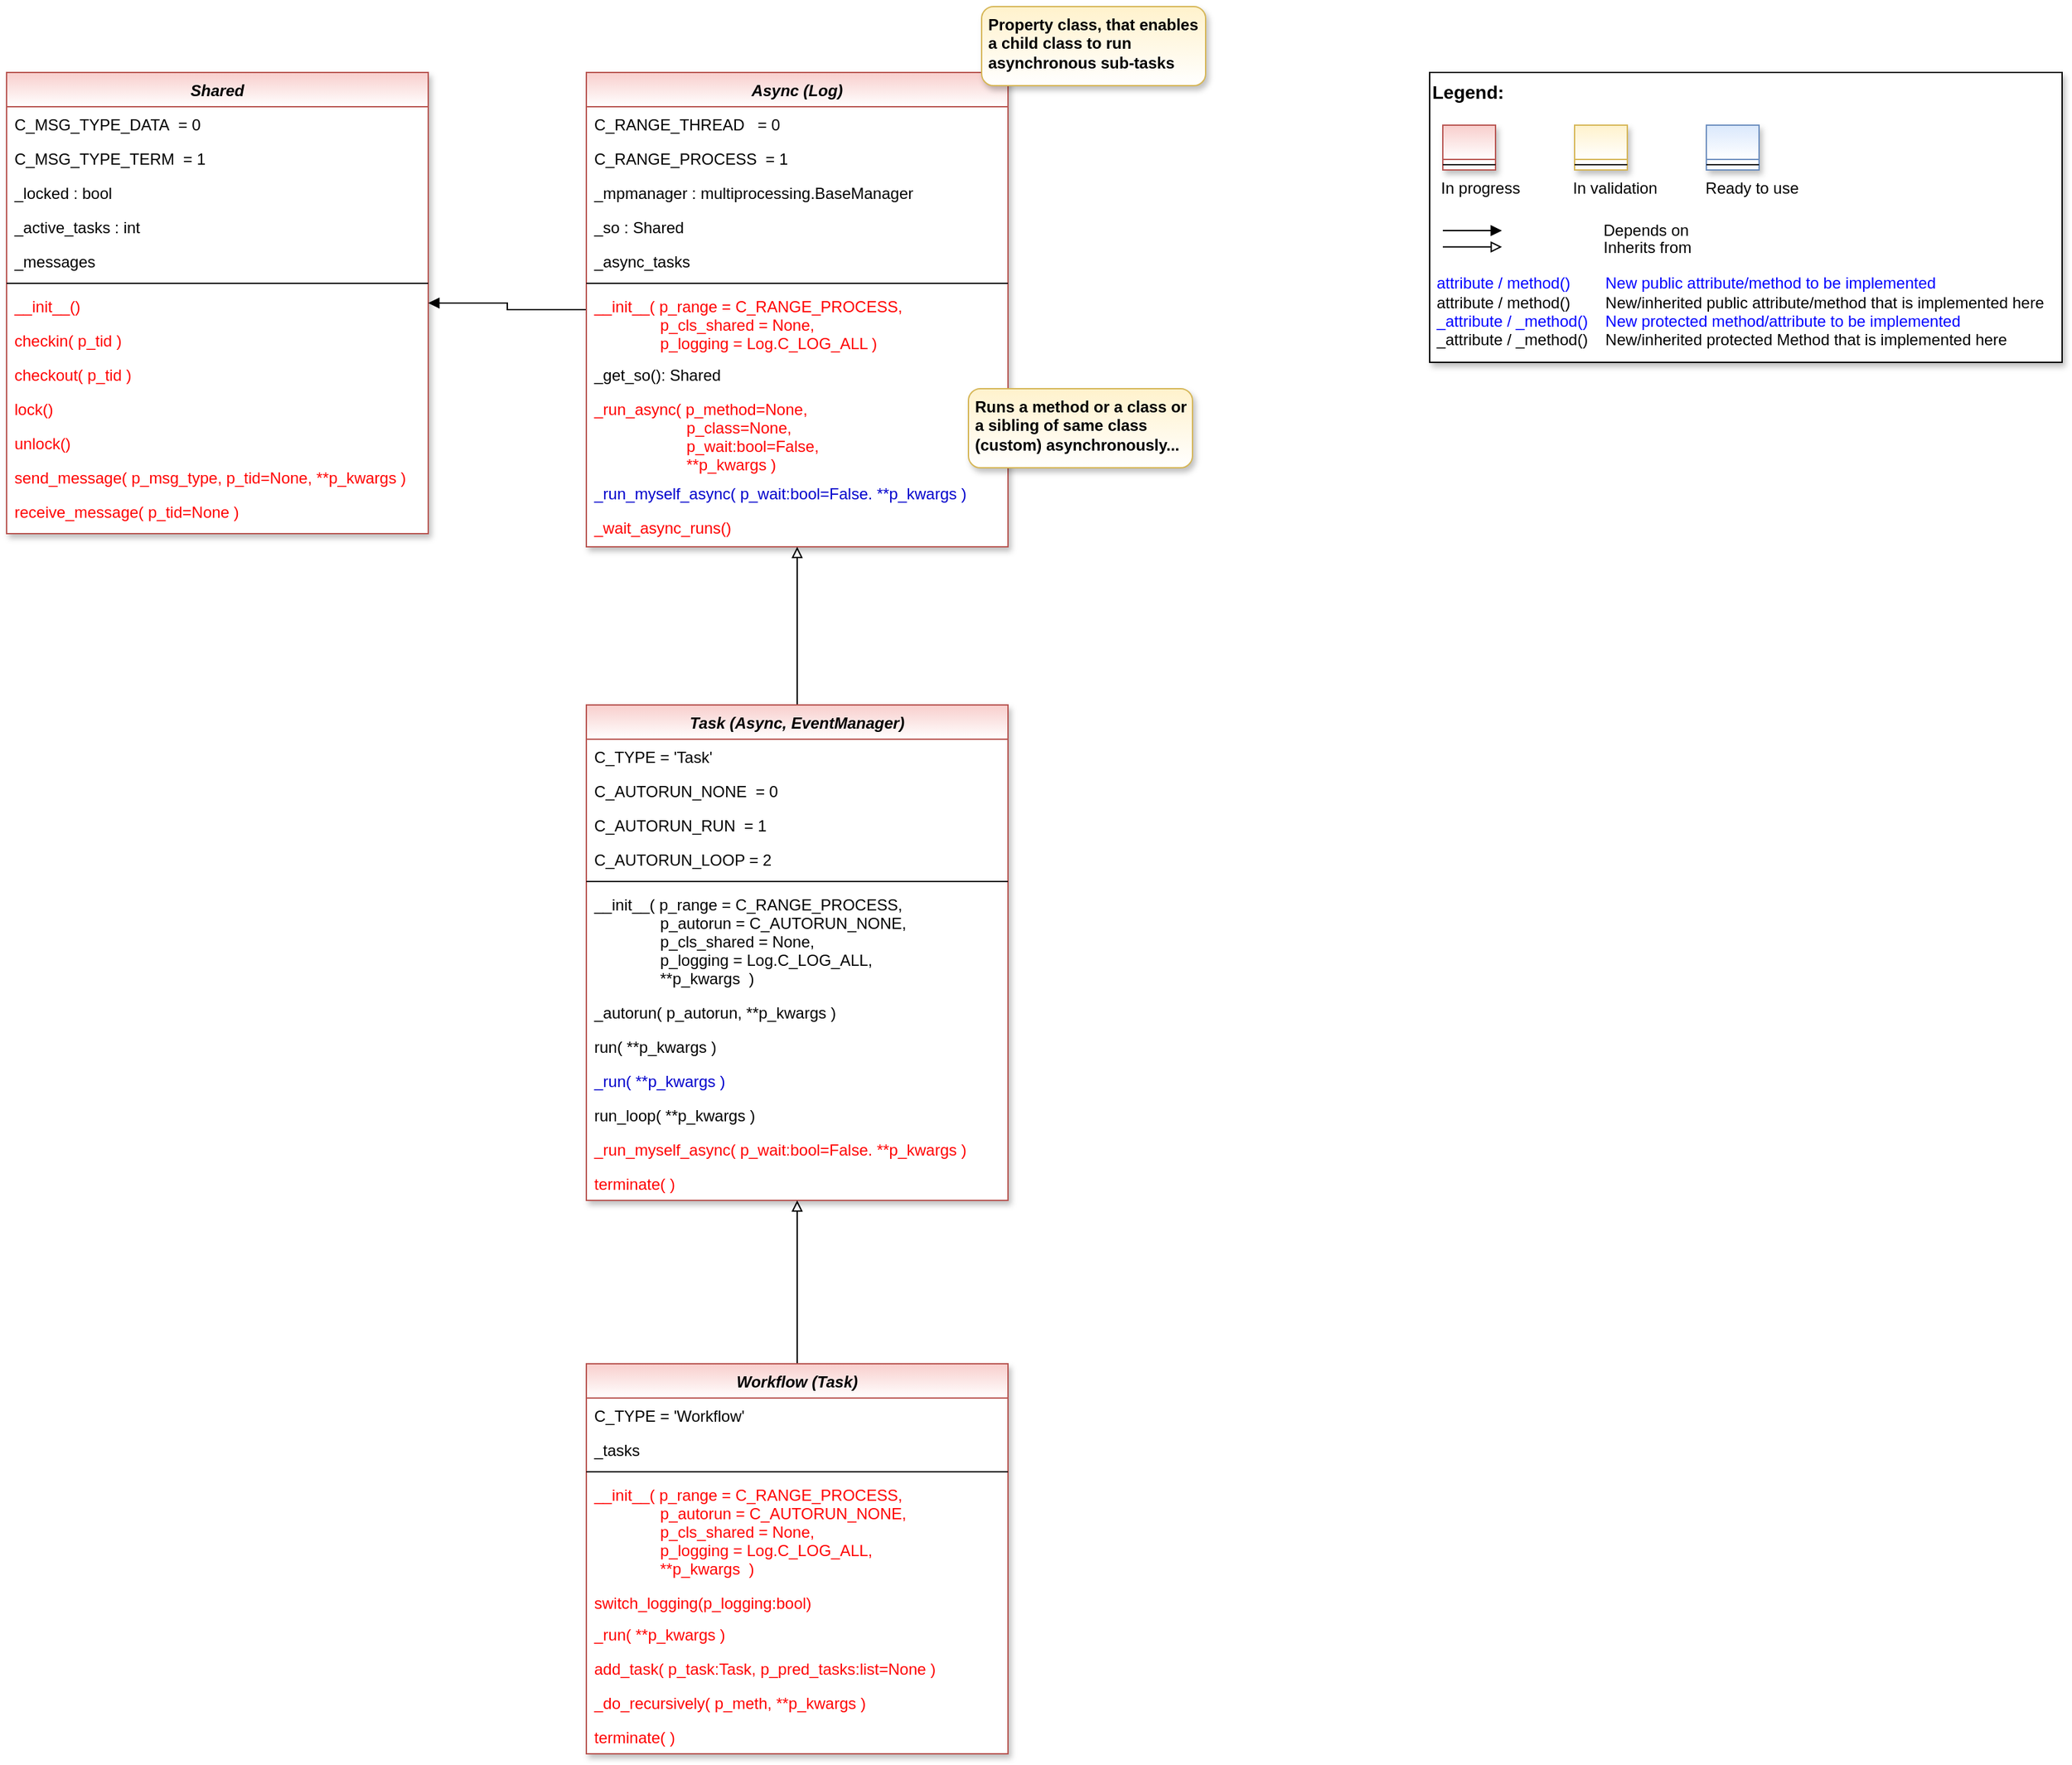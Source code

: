 <mxfile version="20.2.8" type="device"><diagram id="C5RBs43oDa-KdzZeNtuy" name="Page-1"><mxGraphModel dx="2856" dy="5937" grid="1" gridSize="10" guides="1" tooltips="1" connect="1" arrows="1" fold="1" page="1" pageScale="1" pageWidth="1654" pageHeight="2336" math="0" shadow="0"><root><mxCell id="WIyWlLk6GJQsqaUBKTNV-0"/><mxCell id="WIyWlLk6GJQsqaUBKTNV-1" parent="WIyWlLk6GJQsqaUBKTNV-0"/><mxCell id="HHrvhmsQsyEggMaAUGNa-10" value="" style="group" parent="WIyWlLk6GJQsqaUBKTNV-1" vertex="1" connectable="0"><mxGeometry x="1120" y="-4580" width="480" height="220" as="geometry"/></mxCell><mxCell id="HHrvhmsQsyEggMaAUGNa-11" value="&lt;font color=&quot;#000000&quot; size=&quot;1&quot;&gt;&lt;b style=&quot;font-size: 14px&quot;&gt;Legend:&lt;br&gt;&lt;/b&gt;&lt;/font&gt;&lt;br&gt;&lt;br&gt;&lt;br&gt;&lt;font color=&quot;#0000ff&quot; style=&quot;font-size: 6px&quot;&gt;&lt;br&gt;&lt;/font&gt;&lt;span style=&quot;color: rgb(0 , 0 , 0)&quot;&gt;&lt;font style=&quot;font-size: 4px&quot;&gt;&amp;nbsp; &amp;nbsp;&lt;/font&gt;&amp;nbsp;In progress&amp;nbsp; &amp;nbsp; &amp;nbsp; &amp;nbsp; &amp;nbsp; &amp;nbsp; In validation&amp;nbsp; &amp;nbsp; &amp;nbsp; &amp;nbsp; &amp;nbsp; &amp;nbsp;Ready to use&lt;/span&gt;&lt;font color=&quot;#000000&quot;&gt;&amp;nbsp;&lt;br&gt;&lt;/font&gt;&lt;font color=&quot;#0000ff&quot;&gt;&lt;br&gt;&lt;br&gt;&lt;br&gt;&lt;br&gt;&amp;nbsp;attribute / method()&amp;nbsp; &amp;nbsp; &amp;nbsp; &amp;nbsp; New public attribute/method to be implemented&lt;/font&gt;&lt;br&gt;&lt;font color=&quot;#000000&quot;&gt;&amp;nbsp;&lt;/font&gt;&lt;font color=&quot;#000000&quot;&gt;attribute / method()&lt;span&gt;&#9;&lt;/span&gt;&amp;nbsp; &amp;nbsp; &amp;nbsp; &amp;nbsp;New/inherited public attribute/method that is implemented here&lt;br&gt;&lt;/font&gt;&lt;font color=&quot;#0000ff&quot;&gt;&amp;nbsp;_attribute /&amp;nbsp;&lt;/font&gt;&lt;font color=&quot;#0000ff&quot;&gt;_method()&amp;nbsp; &amp;nbsp; New protected method/attribute to be implemented&lt;/font&gt;&lt;br&gt;&lt;font color=&quot;#000000&quot;&gt;&amp;nbsp;_attribute / _method()&amp;nbsp; &amp;nbsp; New/inherited protected Method that is implemented here&lt;br&gt;&lt;/font&gt;&lt;font color=&quot;#000000&quot;&gt;&lt;br&gt;&lt;br&gt;&lt;br&gt;&lt;br&gt;&lt;br&gt;&lt;/font&gt;" style="text;html=1;align=left;verticalAlign=top;whiteSpace=wrap;rounded=0;fontColor=#006600;strokeColor=#000000;shadow=1;fillColor=#ffffff;" parent="HHrvhmsQsyEggMaAUGNa-10" vertex="1"><mxGeometry width="480" height="220" as="geometry"/></mxCell><mxCell id="HHrvhmsQsyEggMaAUGNa-12" value="Depends on" style="endArrow=block;html=1;labelPosition=right;verticalLabelPosition=middle;align=left;verticalAlign=middle;endFill=1;fontSize=12;" parent="HHrvhmsQsyEggMaAUGNa-10" edge="1"><mxGeometry x="-1590" y="-2180" width="50" height="50" as="geometry"><mxPoint x="10.0" y="120.003" as="sourcePoint"/><mxPoint x="54.848" y="120.003" as="targetPoint"/><mxPoint x="98" as="offset"/><Array as="points"><mxPoint x="30" y="120"/></Array></mxGeometry></mxCell><mxCell id="HHrvhmsQsyEggMaAUGNa-13" value="Inherits from" style="endArrow=block;html=1;labelPosition=right;verticalLabelPosition=middle;align=left;verticalAlign=middle;endFill=0;fontSize=12;" parent="HHrvhmsQsyEggMaAUGNa-10" edge="1"><mxGeometry x="-1590" y="-2180" width="50" height="50" as="geometry"><mxPoint x="10.0" y="132.385" as="sourcePoint"/><mxPoint x="54.848" y="132.385" as="targetPoint"/><mxPoint x="98" y="1" as="offset"/></mxGeometry></mxCell><mxCell id="HHrvhmsQsyEggMaAUGNa-14" value="" style="swimlane;fontStyle=3;align=center;verticalAlign=top;childLayout=stackLayout;horizontal=1;startSize=26;horizontalStack=0;resizeParent=1;resizeLast=0;collapsible=1;marginBottom=0;rounded=0;shadow=1;strokeWidth=1;fillColor=#f8cecc;strokeColor=#b85450;gradientColor=#ffffff;swimlaneFillColor=#ffffff;" parent="HHrvhmsQsyEggMaAUGNa-10" vertex="1"><mxGeometry x="10" y="40" width="40" height="34" as="geometry"><mxRectangle x="230" y="140" width="160" height="26" as="alternateBounds"/></mxGeometry></mxCell><mxCell id="HHrvhmsQsyEggMaAUGNa-15" value="" style="line;html=1;strokeWidth=1;align=left;verticalAlign=middle;spacingTop=-1;spacingLeft=3;spacingRight=3;rotatable=0;labelPosition=right;points=[];portConstraint=eastwest;" parent="HHrvhmsQsyEggMaAUGNa-14" vertex="1"><mxGeometry y="26" width="40" height="8" as="geometry"/></mxCell><mxCell id="HHrvhmsQsyEggMaAUGNa-16" value="" style="swimlane;fontStyle=3;align=center;verticalAlign=top;childLayout=stackLayout;horizontal=1;startSize=26;horizontalStack=0;resizeParent=1;resizeLast=0;collapsible=1;marginBottom=0;rounded=0;shadow=1;strokeWidth=1;fillColor=#fff2cc;strokeColor=#d6b656;gradientColor=#ffffff;swimlaneFillColor=#ffffff;" parent="HHrvhmsQsyEggMaAUGNa-10" vertex="1"><mxGeometry x="110" y="40" width="40" height="34" as="geometry"><mxRectangle x="230" y="140" width="160" height="26" as="alternateBounds"/></mxGeometry></mxCell><mxCell id="HHrvhmsQsyEggMaAUGNa-17" value="" style="line;html=1;strokeWidth=1;align=left;verticalAlign=middle;spacingTop=-1;spacingLeft=3;spacingRight=3;rotatable=0;labelPosition=right;points=[];portConstraint=eastwest;" parent="HHrvhmsQsyEggMaAUGNa-16" vertex="1"><mxGeometry y="26" width="40" height="8" as="geometry"/></mxCell><mxCell id="HHrvhmsQsyEggMaAUGNa-18" value="" style="swimlane;fontStyle=3;align=center;verticalAlign=top;childLayout=stackLayout;horizontal=1;startSize=26;horizontalStack=0;resizeParent=1;resizeLast=0;collapsible=1;marginBottom=0;rounded=0;shadow=1;strokeWidth=1;fillColor=#dae8fc;strokeColor=#6c8ebf;gradientColor=#ffffff;swimlaneFillColor=#ffffff;" parent="HHrvhmsQsyEggMaAUGNa-10" vertex="1"><mxGeometry x="210" y="40" width="40" height="34" as="geometry"><mxRectangle x="230" y="140" width="160" height="26" as="alternateBounds"/></mxGeometry></mxCell><mxCell id="HHrvhmsQsyEggMaAUGNa-19" value="" style="line;html=1;strokeWidth=1;align=left;verticalAlign=middle;spacingTop=-1;spacingLeft=3;spacingRight=3;rotatable=0;labelPosition=right;points=[];portConstraint=eastwest;" parent="HHrvhmsQsyEggMaAUGNa-18" vertex="1"><mxGeometry y="26" width="40" height="8" as="geometry"/></mxCell><mxCell id="WDuXBOlFY5vo2XqwVICg-8" value="Shared" style="swimlane;fontStyle=3;align=center;verticalAlign=top;childLayout=stackLayout;horizontal=1;startSize=26;horizontalStack=0;resizeParent=1;resizeLast=0;collapsible=1;marginBottom=0;rounded=0;shadow=1;strokeWidth=1;fillColor=#f8cecc;strokeColor=#b85450;glass=0;swimlaneFillColor=#ffffff;gradientColor=#ffffff;" parent="WIyWlLk6GJQsqaUBKTNV-1" vertex="1"><mxGeometry x="40" y="-4580" width="320" height="350" as="geometry"><mxRectangle x="230" y="140" width="160" height="26" as="alternateBounds"/></mxGeometry></mxCell><mxCell id="Xrg985Fn0SwaRU2RX8xq-21" value="C_MSG_TYPE_DATA  = 0" style="text;align=left;verticalAlign=top;spacingLeft=4;spacingRight=4;overflow=hidden;rotatable=0;points=[[0,0.5],[1,0.5]];portConstraint=eastwest;" parent="WDuXBOlFY5vo2XqwVICg-8" vertex="1"><mxGeometry y="26" width="320" height="26" as="geometry"/></mxCell><mxCell id="Xrg985Fn0SwaRU2RX8xq-22" value="C_MSG_TYPE_TERM  = 1" style="text;align=left;verticalAlign=top;spacingLeft=4;spacingRight=4;overflow=hidden;rotatable=0;points=[[0,0.5],[1,0.5]];portConstraint=eastwest;" parent="WDuXBOlFY5vo2XqwVICg-8" vertex="1"><mxGeometry y="52" width="320" height="26" as="geometry"/></mxCell><mxCell id="WDuXBOlFY5vo2XqwVICg-10" value="_locked : bool" style="text;align=left;verticalAlign=top;spacingLeft=4;spacingRight=4;overflow=hidden;rotatable=0;points=[[0,0.5],[1,0.5]];portConstraint=eastwest;" parent="WDuXBOlFY5vo2XqwVICg-8" vertex="1"><mxGeometry y="78" width="320" height="26" as="geometry"/></mxCell><mxCell id="WDuXBOlFY5vo2XqwVICg-57" value="_active_tasks : int" style="text;align=left;verticalAlign=top;spacingLeft=4;spacingRight=4;overflow=hidden;rotatable=0;points=[[0,0.5],[1,0.5]];portConstraint=eastwest;" parent="WDuXBOlFY5vo2XqwVICg-8" vertex="1"><mxGeometry y="104" width="320" height="26" as="geometry"/></mxCell><mxCell id="Xrg985Fn0SwaRU2RX8xq-18" value="_messages" style="text;align=left;verticalAlign=top;spacingLeft=4;spacingRight=4;overflow=hidden;rotatable=0;points=[[0,0.5],[1,0.5]];portConstraint=eastwest;" parent="WDuXBOlFY5vo2XqwVICg-8" vertex="1"><mxGeometry y="130" width="320" height="26" as="geometry"/></mxCell><mxCell id="WDuXBOlFY5vo2XqwVICg-11" value="" style="line;html=1;strokeWidth=1;align=left;verticalAlign=middle;spacingTop=-1;spacingLeft=3;spacingRight=3;rotatable=0;labelPosition=right;points=[];portConstraint=eastwest;" parent="WDuXBOlFY5vo2XqwVICg-8" vertex="1"><mxGeometry y="156" width="320" height="8" as="geometry"/></mxCell><mxCell id="Vd6ZvMeR5NhDhbVBn8Km-32" value="__init__()" style="text;align=left;verticalAlign=top;spacingLeft=4;spacingRight=4;overflow=hidden;rotatable=0;points=[[0,0.5],[1,0.5]];portConstraint=eastwest;fontColor=#FF0000;" parent="WDuXBOlFY5vo2XqwVICg-8" vertex="1"><mxGeometry y="164" width="320" height="26" as="geometry"/></mxCell><mxCell id="WDuXBOlFY5vo2XqwVICg-55" value="checkin( p_tid )" style="text;align=left;verticalAlign=top;spacingLeft=4;spacingRight=4;overflow=hidden;rotatable=0;points=[[0,0.5],[1,0.5]];portConstraint=eastwest;fontColor=#FF0000;" parent="WDuXBOlFY5vo2XqwVICg-8" vertex="1"><mxGeometry y="190" width="320" height="26" as="geometry"/></mxCell><mxCell id="WDuXBOlFY5vo2XqwVICg-56" value="checkout( p_tid )" style="text;align=left;verticalAlign=top;spacingLeft=4;spacingRight=4;overflow=hidden;rotatable=0;points=[[0,0.5],[1,0.5]];portConstraint=eastwest;fontColor=#FF0000;" parent="WDuXBOlFY5vo2XqwVICg-8" vertex="1"><mxGeometry y="216" width="320" height="26" as="geometry"/></mxCell><mxCell id="WDuXBOlFY5vo2XqwVICg-12" value="lock()" style="text;align=left;verticalAlign=top;spacingLeft=4;spacingRight=4;overflow=hidden;rotatable=0;points=[[0,0.5],[1,0.5]];portConstraint=eastwest;fontColor=#FF0000;" parent="WDuXBOlFY5vo2XqwVICg-8" vertex="1"><mxGeometry y="242" width="320" height="26" as="geometry"/></mxCell><mxCell id="WDuXBOlFY5vo2XqwVICg-13" value="unlock()" style="text;align=left;verticalAlign=top;spacingLeft=4;spacingRight=4;overflow=hidden;rotatable=0;points=[[0,0.5],[1,0.5]];portConstraint=eastwest;fontColor=#FF0000;" parent="WDuXBOlFY5vo2XqwVICg-8" vertex="1"><mxGeometry y="268" width="320" height="26" as="geometry"/></mxCell><mxCell id="Xrg985Fn0SwaRU2RX8xq-20" value="send_message( p_msg_type, p_tid=None, **p_kwargs )" style="text;align=left;verticalAlign=top;spacingLeft=4;spacingRight=4;overflow=hidden;rotatable=0;points=[[0,0.5],[1,0.5]];portConstraint=eastwest;fontColor=#FF0000;" parent="WDuXBOlFY5vo2XqwVICg-8" vertex="1"><mxGeometry y="294" width="320" height="26" as="geometry"/></mxCell><mxCell id="Xrg985Fn0SwaRU2RX8xq-23" value="receive_message( p_tid=None )" style="text;align=left;verticalAlign=top;spacingLeft=4;spacingRight=4;overflow=hidden;rotatable=0;points=[[0,0.5],[1,0.5]];portConstraint=eastwest;fontColor=#FF0000;" parent="WDuXBOlFY5vo2XqwVICg-8" vertex="1"><mxGeometry y="320" width="320" height="26" as="geometry"/></mxCell><mxCell id="WDuXBOlFY5vo2XqwVICg-52" style="edgeStyle=orthogonalEdgeStyle;rounded=0;orthogonalLoop=1;jettySize=auto;html=1;endArrow=block;endFill=1;" parent="WIyWlLk6GJQsqaUBKTNV-1" source="WDuXBOlFY5vo2XqwVICg-16" target="WDuXBOlFY5vo2XqwVICg-8" edge="1"><mxGeometry relative="1" as="geometry"/></mxCell><mxCell id="WDuXBOlFY5vo2XqwVICg-16" value="Async (Log)" style="swimlane;fontStyle=3;align=center;verticalAlign=top;childLayout=stackLayout;horizontal=1;startSize=26;horizontalStack=0;resizeParent=1;resizeLast=0;collapsible=1;marginBottom=0;rounded=0;shadow=1;strokeWidth=1;fillColor=#f8cecc;strokeColor=#b85450;glass=0;swimlaneFillColor=#ffffff;gradientColor=#ffffff;" parent="WIyWlLk6GJQsqaUBKTNV-1" vertex="1"><mxGeometry x="480" y="-4580" width="320" height="360" as="geometry"><mxRectangle x="230" y="140" width="160" height="26" as="alternateBounds"/></mxGeometry></mxCell><mxCell id="WDuXBOlFY5vo2XqwVICg-49" value="C_RANGE_THREAD   = 0" style="text;align=left;verticalAlign=top;spacingLeft=4;spacingRight=4;overflow=hidden;rotatable=0;points=[[0,0.5],[1,0.5]];portConstraint=eastwest;" parent="WDuXBOlFY5vo2XqwVICg-16" vertex="1"><mxGeometry y="26" width="320" height="26" as="geometry"/></mxCell><mxCell id="WDuXBOlFY5vo2XqwVICg-48" value="C_RANGE_PROCESS  = 1" style="text;align=left;verticalAlign=top;spacingLeft=4;spacingRight=4;overflow=hidden;rotatable=0;points=[[0,0.5],[1,0.5]];portConstraint=eastwest;" parent="WDuXBOlFY5vo2XqwVICg-16" vertex="1"><mxGeometry y="52" width="320" height="26" as="geometry"/></mxCell><mxCell id="WDuXBOlFY5vo2XqwVICg-54" value="_mpmanager : multiprocessing.BaseManager" style="text;align=left;verticalAlign=top;spacingLeft=4;spacingRight=4;overflow=hidden;rotatable=0;points=[[0,0.5],[1,0.5]];portConstraint=eastwest;" parent="WDuXBOlFY5vo2XqwVICg-16" vertex="1"><mxGeometry y="78" width="320" height="26" as="geometry"/></mxCell><mxCell id="WDuXBOlFY5vo2XqwVICg-21" value="_so : Shared" style="text;align=left;verticalAlign=top;spacingLeft=4;spacingRight=4;overflow=hidden;rotatable=0;points=[[0,0.5],[1,0.5]];portConstraint=eastwest;" parent="WDuXBOlFY5vo2XqwVICg-16" vertex="1"><mxGeometry y="104" width="320" height="26" as="geometry"/></mxCell><mxCell id="pchlBqgnYkhymtgT7NQE-0" value="_async_tasks" style="text;align=left;verticalAlign=top;spacingLeft=4;spacingRight=4;overflow=hidden;rotatable=0;points=[[0,0.5],[1,0.5]];portConstraint=eastwest;" parent="WDuXBOlFY5vo2XqwVICg-16" vertex="1"><mxGeometry y="130" width="320" height="26" as="geometry"/></mxCell><mxCell id="WDuXBOlFY5vo2XqwVICg-22" value="" style="line;html=1;strokeWidth=1;align=left;verticalAlign=middle;spacingTop=-1;spacingLeft=3;spacingRight=3;rotatable=0;labelPosition=right;points=[];portConstraint=eastwest;" parent="WDuXBOlFY5vo2XqwVICg-16" vertex="1"><mxGeometry y="156" width="320" height="8" as="geometry"/></mxCell><mxCell id="WDuXBOlFY5vo2XqwVICg-23" value="__init__( p_range = C_RANGE_PROCESS,&#10;               p_cls_shared = None,&#10;               p_logging = Log.C_LOG_ALL )" style="text;align=left;verticalAlign=top;spacingLeft=4;spacingRight=4;overflow=hidden;rotatable=0;points=[[0,0.5],[1,0.5]];portConstraint=eastwest;fontColor=#FF0000;" parent="WDuXBOlFY5vo2XqwVICg-16" vertex="1"><mxGeometry y="164" width="320" height="52" as="geometry"/></mxCell><mxCell id="WDuXBOlFY5vo2XqwVICg-58" value="_get_so(): Shared" style="text;align=left;verticalAlign=top;spacingLeft=4;spacingRight=4;overflow=hidden;rotatable=0;points=[[0,0.5],[1,0.5]];portConstraint=eastwest;fontColor=default;" parent="WDuXBOlFY5vo2XqwVICg-16" vertex="1"><mxGeometry y="216" width="320" height="26" as="geometry"/></mxCell><mxCell id="WDuXBOlFY5vo2XqwVICg-26" value="_run_async( p_method=None,&#10;                     p_class=None,&#10;                     p_wait:bool=False,&#10;                     **p_kwargs )" style="text;align=left;verticalAlign=top;spacingLeft=4;spacingRight=4;overflow=hidden;rotatable=0;points=[[0,0.5],[1,0.5]];portConstraint=eastwest;fontColor=#FF0000;" parent="WDuXBOlFY5vo2XqwVICg-16" vertex="1"><mxGeometry y="242" width="320" height="64" as="geometry"/></mxCell><mxCell id="Vd6ZvMeR5NhDhbVBn8Km-47" value="_run_myself_async( p_wait:bool=False. **p_kwargs )" style="text;align=left;verticalAlign=top;spacingLeft=4;spacingRight=4;overflow=hidden;rotatable=0;points=[[0,0.5],[1,0.5]];portConstraint=eastwest;fontColor=#0000CC;" parent="WDuXBOlFY5vo2XqwVICg-16" vertex="1"><mxGeometry y="306" width="320" height="26" as="geometry"/></mxCell><mxCell id="WDuXBOlFY5vo2XqwVICg-28" value="_wait_async_runs()" style="text;align=left;verticalAlign=top;spacingLeft=4;spacingRight=4;overflow=hidden;rotatable=0;points=[[0,0.5],[1,0.5]];portConstraint=eastwest;fontColor=#FF0000;" parent="WDuXBOlFY5vo2XqwVICg-16" vertex="1"><mxGeometry y="332" width="320" height="26" as="geometry"/></mxCell><mxCell id="WDuXBOlFY5vo2XqwVICg-30" value="Property class, that enables a child class to run asynchronous sub-tasks" style="rounded=1;whiteSpace=wrap;html=1;fillColor=#fff2cc;strokeColor=#d6b656;shadow=1;gradientColor=#ffffff;fontStyle=1;align=left;verticalAlign=top;spacingRight=3;spacingLeft=3;" parent="WIyWlLk6GJQsqaUBKTNV-1" vertex="1"><mxGeometry x="780" y="-4630" width="170" height="60" as="geometry"/></mxCell><mxCell id="Vd6ZvMeR5NhDhbVBn8Km-30" style="edgeStyle=orthogonalEdgeStyle;rounded=0;orthogonalLoop=1;jettySize=auto;html=1;fontColor=#0000CC;endArrow=block;endFill=0;" parent="WIyWlLk6GJQsqaUBKTNV-1" source="Vd6ZvMeR5NhDhbVBn8Km-0" target="WDuXBOlFY5vo2XqwVICg-16" edge="1"><mxGeometry relative="1" as="geometry"/></mxCell><mxCell id="Vd6ZvMeR5NhDhbVBn8Km-0" value="Task (Async, EventManager)" style="swimlane;fontStyle=3;align=center;verticalAlign=top;childLayout=stackLayout;horizontal=1;startSize=26;horizontalStack=0;resizeParent=1;resizeLast=0;collapsible=1;marginBottom=0;rounded=0;shadow=1;strokeWidth=1;fillColor=#f8cecc;strokeColor=#b85450;glass=0;swimlaneFillColor=#ffffff;gradientColor=#ffffff;" parent="WIyWlLk6GJQsqaUBKTNV-1" vertex="1"><mxGeometry x="480" y="-4100" width="320" height="376" as="geometry"><mxRectangle x="230" y="140" width="160" height="26" as="alternateBounds"/></mxGeometry></mxCell><mxCell id="Vd6ZvMeR5NhDhbVBn8Km-1" value="C_TYPE = 'Task'" style="text;align=left;verticalAlign=top;spacingLeft=4;spacingRight=4;overflow=hidden;rotatable=0;points=[[0,0.5],[1,0.5]];portConstraint=eastwest;" parent="Vd6ZvMeR5NhDhbVBn8Km-0" vertex="1"><mxGeometry y="26" width="320" height="26" as="geometry"/></mxCell><mxCell id="Vd6ZvMeR5NhDhbVBn8Km-37" value="C_AUTORUN_NONE  = 0" style="text;align=left;verticalAlign=top;spacingLeft=4;spacingRight=4;overflow=hidden;rotatable=0;points=[[0,0.5],[1,0.5]];portConstraint=eastwest;" parent="Vd6ZvMeR5NhDhbVBn8Km-0" vertex="1"><mxGeometry y="52" width="320" height="26" as="geometry"/></mxCell><mxCell id="Vd6ZvMeR5NhDhbVBn8Km-40" value="C_AUTORUN_RUN  = 1" style="text;align=left;verticalAlign=top;spacingLeft=4;spacingRight=4;overflow=hidden;rotatable=0;points=[[0,0.5],[1,0.5]];portConstraint=eastwest;" parent="Vd6ZvMeR5NhDhbVBn8Km-0" vertex="1"><mxGeometry y="78" width="320" height="26" as="geometry"/></mxCell><mxCell id="Vd6ZvMeR5NhDhbVBn8Km-41" value="C_AUTORUN_LOOP = 2" style="text;align=left;verticalAlign=top;spacingLeft=4;spacingRight=4;overflow=hidden;rotatable=0;points=[[0,0.5],[1,0.5]];portConstraint=eastwest;" parent="Vd6ZvMeR5NhDhbVBn8Km-0" vertex="1"><mxGeometry y="104" width="320" height="26" as="geometry"/></mxCell><mxCell id="Vd6ZvMeR5NhDhbVBn8Km-6" value="" style="line;html=1;strokeWidth=1;align=left;verticalAlign=middle;spacingTop=-1;spacingLeft=3;spacingRight=3;rotatable=0;labelPosition=right;points=[];portConstraint=eastwest;" parent="Vd6ZvMeR5NhDhbVBn8Km-0" vertex="1"><mxGeometry y="130" width="320" height="8" as="geometry"/></mxCell><mxCell id="Vd6ZvMeR5NhDhbVBn8Km-34" value="__init__( p_range = C_RANGE_PROCESS,&#10;               p_autorun = C_AUTORUN_NONE,&#10;               p_cls_shared = None,&#10;               p_logging = Log.C_LOG_ALL,&#10;               **p_kwargs  )" style="text;align=left;verticalAlign=top;spacingLeft=4;spacingRight=4;overflow=hidden;rotatable=0;points=[[0,0.5],[1,0.5]];portConstraint=eastwest;fontColor=default;" parent="Vd6ZvMeR5NhDhbVBn8Km-0" vertex="1"><mxGeometry y="138" width="320" height="82" as="geometry"/></mxCell><mxCell id="Vd6ZvMeR5NhDhbVBn8Km-35" value="_autorun( p_autorun, **p_kwargs )" style="text;align=left;verticalAlign=top;spacingLeft=4;spacingRight=4;overflow=hidden;rotatable=0;points=[[0,0.5],[1,0.5]];portConstraint=eastwest;fontColor=default;" parent="Vd6ZvMeR5NhDhbVBn8Km-0" vertex="1"><mxGeometry y="220" width="320" height="26" as="geometry"/></mxCell><mxCell id="Vd6ZvMeR5NhDhbVBn8Km-14" value="run( **p_kwargs )" style="text;align=left;verticalAlign=top;spacingLeft=4;spacingRight=4;overflow=hidden;rotatable=0;points=[[0,0.5],[1,0.5]];portConstraint=eastwest;" parent="Vd6ZvMeR5NhDhbVBn8Km-0" vertex="1"><mxGeometry y="246" width="320" height="26" as="geometry"/></mxCell><mxCell id="Vd6ZvMeR5NhDhbVBn8Km-15" value="_run( **p_kwargs )" style="text;align=left;verticalAlign=top;spacingLeft=4;spacingRight=4;overflow=hidden;rotatable=0;points=[[0,0.5],[1,0.5]];portConstraint=eastwest;fontColor=#0000CC;" parent="Vd6ZvMeR5NhDhbVBn8Km-0" vertex="1"><mxGeometry y="272" width="320" height="26" as="geometry"/></mxCell><mxCell id="Vd6ZvMeR5NhDhbVBn8Km-33" value="run_loop( **p_kwargs )" style="text;align=left;verticalAlign=top;spacingLeft=4;spacingRight=4;overflow=hidden;rotatable=0;points=[[0,0.5],[1,0.5]];portConstraint=eastwest;" parent="Vd6ZvMeR5NhDhbVBn8Km-0" vertex="1"><mxGeometry y="298" width="320" height="26" as="geometry"/></mxCell><mxCell id="Vd6ZvMeR5NhDhbVBn8Km-48" value="_run_myself_async( p_wait:bool=False. **p_kwargs )" style="text;align=left;verticalAlign=top;spacingLeft=4;spacingRight=4;overflow=hidden;rotatable=0;points=[[0,0.5],[1,0.5]];portConstraint=eastwest;fontColor=#FF0000;" parent="Vd6ZvMeR5NhDhbVBn8Km-0" vertex="1"><mxGeometry y="324" width="320" height="26" as="geometry"/></mxCell><mxCell id="EakcW2GgB84RM8lobg4D-1" value="terminate( )" style="text;align=left;verticalAlign=top;spacingLeft=4;spacingRight=4;overflow=hidden;rotatable=0;points=[[0,0.5],[1,0.5]];portConstraint=eastwest;fontColor=#FF0000;" parent="Vd6ZvMeR5NhDhbVBn8Km-0" vertex="1"><mxGeometry y="350" width="320" height="26" as="geometry"/></mxCell><mxCell id="Vd6ZvMeR5NhDhbVBn8Km-31" style="edgeStyle=orthogonalEdgeStyle;rounded=0;orthogonalLoop=1;jettySize=auto;html=1;fontColor=#0000CC;endArrow=block;endFill=0;" parent="WIyWlLk6GJQsqaUBKTNV-1" source="Vd6ZvMeR5NhDhbVBn8Km-16" target="Vd6ZvMeR5NhDhbVBn8Km-0" edge="1"><mxGeometry relative="1" as="geometry"/></mxCell><mxCell id="Vd6ZvMeR5NhDhbVBn8Km-16" value="Workflow (Task)" style="swimlane;fontStyle=3;align=center;verticalAlign=top;childLayout=stackLayout;horizontal=1;startSize=26;horizontalStack=0;resizeParent=1;resizeLast=0;collapsible=1;marginBottom=0;rounded=0;shadow=1;strokeWidth=1;fillColor=#f8cecc;strokeColor=#b85450;glass=0;swimlaneFillColor=#ffffff;gradientColor=#ffffff;" parent="WIyWlLk6GJQsqaUBKTNV-1" vertex="1"><mxGeometry x="480" y="-3600" width="320" height="296" as="geometry"><mxRectangle x="230" y="140" width="160" height="26" as="alternateBounds"/></mxGeometry></mxCell><mxCell id="Vd6ZvMeR5NhDhbVBn8Km-17" value="C_TYPE = 'Workflow'" style="text;align=left;verticalAlign=top;spacingLeft=4;spacingRight=4;overflow=hidden;rotatable=0;points=[[0,0.5],[1,0.5]];portConstraint=eastwest;" parent="Vd6ZvMeR5NhDhbVBn8Km-16" vertex="1"><mxGeometry y="26" width="320" height="26" as="geometry"/></mxCell><mxCell id="Vd6ZvMeR5NhDhbVBn8Km-42" value="_tasks" style="text;align=left;verticalAlign=top;spacingLeft=4;spacingRight=4;overflow=hidden;rotatable=0;points=[[0,0.5],[1,0.5]];portConstraint=eastwest;" parent="Vd6ZvMeR5NhDhbVBn8Km-16" vertex="1"><mxGeometry y="52" width="320" height="26" as="geometry"/></mxCell><mxCell id="Vd6ZvMeR5NhDhbVBn8Km-18" value="" style="line;html=1;strokeWidth=1;align=left;verticalAlign=middle;spacingTop=-1;spacingLeft=3;spacingRight=3;rotatable=0;labelPosition=right;points=[];portConstraint=eastwest;" parent="Vd6ZvMeR5NhDhbVBn8Km-16" vertex="1"><mxGeometry y="78" width="320" height="8" as="geometry"/></mxCell><mxCell id="pchlBqgnYkhymtgT7NQE-1" value="__init__( p_range = C_RANGE_PROCESS,&#10;               p_autorun = C_AUTORUN_NONE,&#10;               p_cls_shared = None,&#10;               p_logging = Log.C_LOG_ALL,&#10;               **p_kwargs  )" style="text;align=left;verticalAlign=top;spacingLeft=4;spacingRight=4;overflow=hidden;rotatable=0;points=[[0,0.5],[1,0.5]];portConstraint=eastwest;fontColor=#FF0000;" parent="Vd6ZvMeR5NhDhbVBn8Km-16" vertex="1"><mxGeometry y="86" width="320" height="82" as="geometry"/></mxCell><mxCell id="y89YmuPWyrjbA7yrGEmG-1" value="switch_logging(p_logging:bool)" style="text;align=left;verticalAlign=top;spacingLeft=4;spacingRight=4;overflow=hidden;rotatable=0;points=[[0,0.5],[1,0.5]];portConstraint=eastwest;fontColor=#FF0000;" vertex="1" parent="Vd6ZvMeR5NhDhbVBn8Km-16"><mxGeometry y="168" width="320" height="24" as="geometry"/></mxCell><mxCell id="Vd6ZvMeR5NhDhbVBn8Km-20" value="_run( **p_kwargs )" style="text;align=left;verticalAlign=top;spacingLeft=4;spacingRight=4;overflow=hidden;rotatable=0;points=[[0,0.5],[1,0.5]];portConstraint=eastwest;fontColor=#FF0000;" parent="Vd6ZvMeR5NhDhbVBn8Km-16" vertex="1"><mxGeometry y="192" width="320" height="26" as="geometry"/></mxCell><mxCell id="Vd6ZvMeR5NhDhbVBn8Km-22" value="add_task( p_task:Task, p_pred_tasks:list=None )" style="text;align=left;verticalAlign=top;spacingLeft=4;spacingRight=4;overflow=hidden;rotatable=0;points=[[0,0.5],[1,0.5]];portConstraint=eastwest;fontColor=#FF0000;" parent="Vd6ZvMeR5NhDhbVBn8Km-16" vertex="1"><mxGeometry y="218" width="320" height="26" as="geometry"/></mxCell><mxCell id="y89YmuPWyrjbA7yrGEmG-0" value="_do_recursively( p_meth, **p_kwargs )" style="text;align=left;verticalAlign=top;spacingLeft=4;spacingRight=4;overflow=hidden;rotatable=0;points=[[0,0.5],[1,0.5]];portConstraint=eastwest;fontColor=#FF0000;" vertex="1" parent="Vd6ZvMeR5NhDhbVBn8Km-16"><mxGeometry y="244" width="320" height="26" as="geometry"/></mxCell><mxCell id="EakcW2GgB84RM8lobg4D-2" value="terminate( )" style="text;align=left;verticalAlign=top;spacingLeft=4;spacingRight=4;overflow=hidden;rotatable=0;points=[[0,0.5],[1,0.5]];portConstraint=eastwest;fontColor=#FF0000;" parent="Vd6ZvMeR5NhDhbVBn8Km-16" vertex="1"><mxGeometry y="270" width="320" height="26" as="geometry"/></mxCell><mxCell id="Vd6ZvMeR5NhDhbVBn8Km-44" value="Runs a method or a class or a sibling of same class (custom) asynchronously..." style="rounded=1;whiteSpace=wrap;html=1;fillColor=#fff2cc;strokeColor=#d6b656;shadow=1;gradientColor=#ffffff;fontStyle=1;align=left;verticalAlign=top;spacingRight=3;spacingLeft=3;" parent="WIyWlLk6GJQsqaUBKTNV-1" vertex="1"><mxGeometry x="770" y="-4340" width="170" height="60" as="geometry"/></mxCell></root></mxGraphModel></diagram></mxfile>